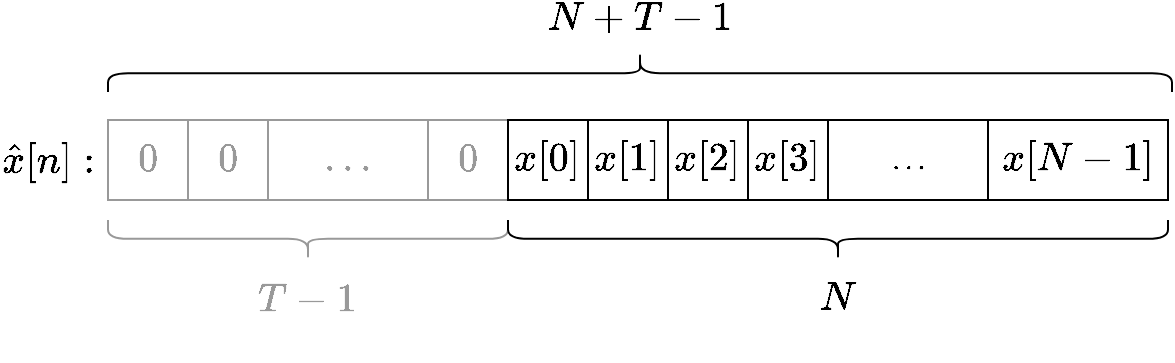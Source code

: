 <mxfile version="12.1.0" type="device" pages="1"><diagram id="vRRV7rwgny_kJZDM6HNE" name="Page-1"><mxGraphModel dx="805" dy="422" grid="0" gridSize="10" guides="1" tooltips="1" connect="1" arrows="1" fold="1" page="1" pageScale="1" pageWidth="850" pageHeight="1100" math="1" shadow="0"><root><mxCell id="0"/><mxCell id="1" parent="0"/><mxCell id="DqSlM90cOe1W-BzL-t0w-1" value="&lt;font style=&quot;font-size: 17px&quot; color=&quot;#999999&quot;&gt;$$0$$&lt;/font&gt;" style="text;html=1;strokeColor=#999999;fillColor=#ffffff;align=center;verticalAlign=middle;whiteSpace=wrap;rounded=0;fontFamily=Helvetica;fontSize=12;fontColor=#000000;" parent="1" vertex="1"><mxGeometry x="80" y="80" width="40" height="40" as="geometry"/></mxCell><mxCell id="DqSlM90cOe1W-BzL-t0w-2" value="&lt;span style=&quot;white-space: normal&quot;&gt;&lt;font style=&quot;font-size: 17px&quot; color=&quot;#999999&quot;&gt;$$0$$&lt;/font&gt;&lt;/span&gt;" style="rounded=0;whiteSpace=wrap;html=1;strokeColor=#999999;" parent="1" vertex="1"><mxGeometry x="120" y="80" width="40" height="40" as="geometry"/></mxCell><mxCell id="DqSlM90cOe1W-BzL-t0w-3" value="&lt;font style=&quot;font-size: 17px&quot; color=&quot;#999999&quot;&gt;$$\dotsc$$&lt;/font&gt;" style="rounded=0;whiteSpace=wrap;html=1;strokeColor=#999999;" parent="1" vertex="1"><mxGeometry x="160" y="80" width="80" height="40" as="geometry"/></mxCell><mxCell id="DqSlM90cOe1W-BzL-t0w-4" value="&lt;span style=&quot;white-space: normal&quot;&gt;&lt;font style=&quot;font-size: 17px&quot; color=&quot;#999999&quot;&gt;$$0$$&lt;/font&gt;&lt;/span&gt;" style="rounded=0;whiteSpace=wrap;html=1;strokeColor=#999999;" parent="1" vertex="1"><mxGeometry x="240" y="80" width="40" height="40" as="geometry"/></mxCell><mxCell id="DqSlM90cOe1W-BzL-t0w-5" value="&lt;span style=&quot;white-space: normal&quot;&gt;&lt;font style=&quot;font-size: 17px&quot;&gt;$$x[0]$$&lt;/font&gt;&lt;/span&gt;" style="rounded=0;whiteSpace=wrap;html=1;strokeColor=#000000;" parent="1" vertex="1"><mxGeometry x="280" y="80" width="40" height="40" as="geometry"/></mxCell><mxCell id="DqSlM90cOe1W-BzL-t0w-6" value="&lt;span style=&quot;font-size: 17px ; white-space: normal&quot;&gt;$$x[1]$$&lt;/span&gt;" style="rounded=0;whiteSpace=wrap;html=1;strokeColor=#000000;" parent="1" vertex="1"><mxGeometry x="320" y="80" width="40" height="40" as="geometry"/></mxCell><mxCell id="DqSlM90cOe1W-BzL-t0w-7" value="&lt;font style=&quot;font-size: 17px&quot;&gt;$$x[2]$$&lt;/font&gt;" style="rounded=0;whiteSpace=wrap;html=1;strokeColor=#000000;" parent="1" vertex="1"><mxGeometry x="360" y="80" width="40" height="40" as="geometry"/></mxCell><mxCell id="DqSlM90cOe1W-BzL-t0w-8" value="&lt;font style=&quot;font-size: 17px&quot;&gt;$$x[3]$$&lt;/font&gt;" style="rounded=0;whiteSpace=wrap;html=1;strokeColor=#000000;" parent="1" vertex="1"><mxGeometry x="400" y="80" width="40" height="40" as="geometry"/></mxCell><mxCell id="DqSlM90cOe1W-BzL-t0w-9" value="$$\dotsc$$" style="rounded=0;whiteSpace=wrap;html=1;strokeColor=#000000;" parent="1" vertex="1"><mxGeometry x="440" y="80" width="80" height="40" as="geometry"/></mxCell><mxCell id="DqSlM90cOe1W-BzL-t0w-16" value="&lt;font style=&quot;font-size: 17px&quot;&gt;$$x[N-1]$$&lt;/font&gt;" style="rounded=0;whiteSpace=wrap;html=1;strokeColor=#000000;" parent="1" vertex="1"><mxGeometry x="520" y="80" width="90" height="40" as="geometry"/></mxCell><mxCell id="DqSlM90cOe1W-BzL-t0w-32" value="" style="shape=curlyBracket;whiteSpace=wrap;html=1;rounded=1;strokeColor=#999999;size=0.531;rotation=-90;fillColor=#f5f5f5;fontColor=#333333;" parent="1" vertex="1"><mxGeometry x="170" y="40" width="20" height="200" as="geometry"/></mxCell><mxCell id="DqSlM90cOe1W-BzL-t0w-35" value="&lt;font style=&quot;font-size: 17px&quot; color=&quot;#999999&quot;&gt;$$T - 1$$&lt;/font&gt;" style="text;html=1;strokeColor=none;fillColor=none;align=center;verticalAlign=middle;whiteSpace=wrap;rounded=0;fontColor=#333333;" parent="1" vertex="1"><mxGeometry x="160" y="160" width="40" height="20" as="geometry"/></mxCell><mxCell id="DqSlM90cOe1W-BzL-t0w-37" value="&lt;font style=&quot;font-size: 17px&quot;&gt;$$N$$&lt;/font&gt;" style="text;html=1;strokeColor=none;fillColor=none;align=center;verticalAlign=middle;whiteSpace=wrap;rounded=0;" parent="1" vertex="1"><mxGeometry x="425" y="160" width="40" height="20" as="geometry"/></mxCell><mxCell id="HtTQa4GJnzYlrHrV6y3Z-6" value="" style="shape=curlyBracket;whiteSpace=wrap;html=1;rounded=1;strokeColor=#000000;size=0.531;rotation=-90;fillColor=#f5f5f5;fontColor=#333333;" vertex="1" parent="1"><mxGeometry x="435" y="-25" width="20" height="330" as="geometry"/></mxCell><mxCell id="HtTQa4GJnzYlrHrV6y3Z-7" value="&lt;font style=&quot;font-size: 17px&quot;&gt;$$N + T - 1$$&lt;/font&gt;" style="text;html=1;strokeColor=none;fillColor=none;align=center;verticalAlign=middle;whiteSpace=wrap;rounded=0;" vertex="1" parent="1"><mxGeometry x="281" y="20" width="130" height="20" as="geometry"/></mxCell><mxCell id="HtTQa4GJnzYlrHrV6y3Z-8" value="" style="shape=curlyBracket;whiteSpace=wrap;html=1;rounded=1;strokeColor=#000000;size=0.531;rotation=90;fillColor=#f5f5f5;fontColor=#333333;" vertex="1" parent="1"><mxGeometry x="336" y="-210" width="20" height="532" as="geometry"/></mxCell><mxCell id="HtTQa4GJnzYlrHrV6y3Z-10" value="&lt;font style=&quot;font-size: 17px&quot;&gt;$$\hat x[n] :$$&lt;/font&gt;" style="text;html=1;strokeColor=none;fillColor=none;align=center;verticalAlign=middle;whiteSpace=wrap;rounded=0;" vertex="1" parent="1"><mxGeometry x="30" y="90" width="40" height="20" as="geometry"/></mxCell></root></mxGraphModel></diagram></mxfile>